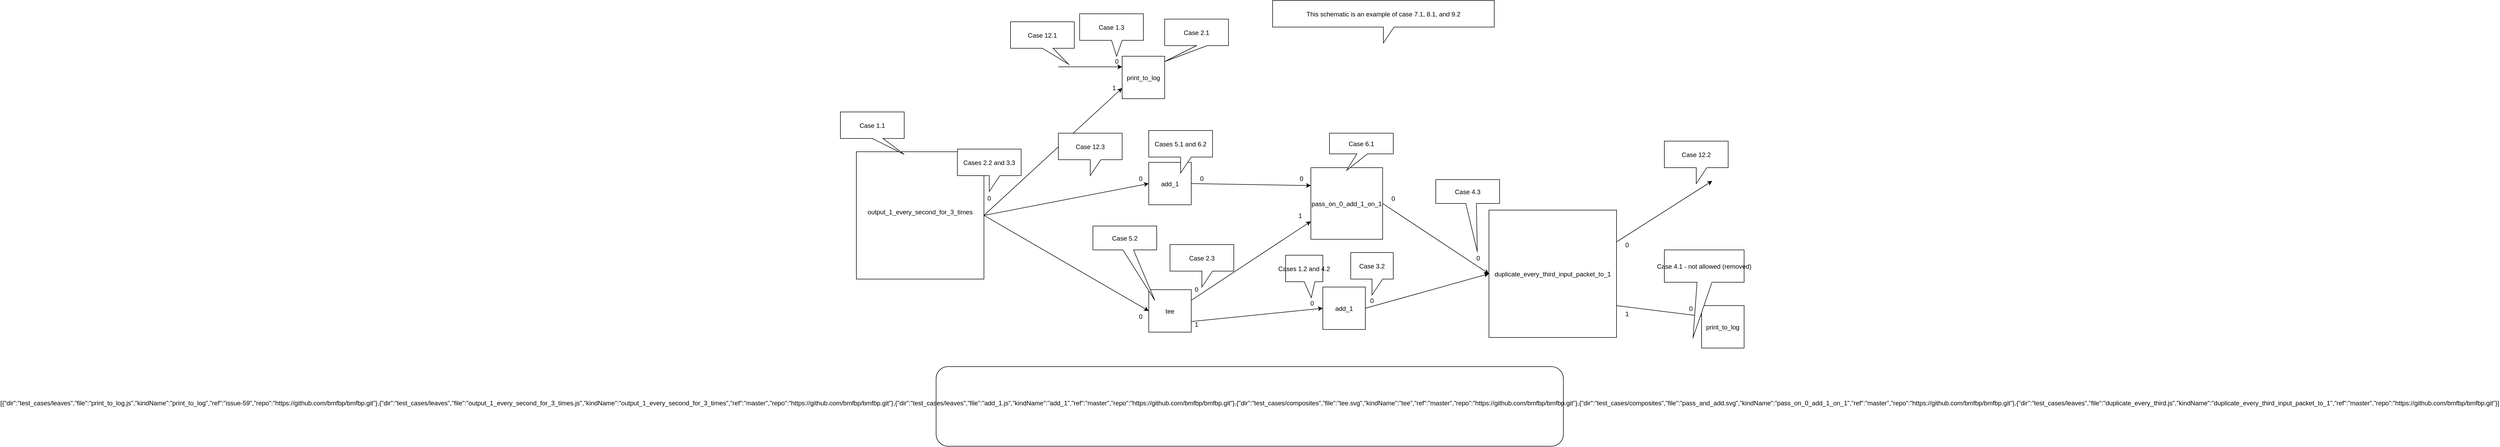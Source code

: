 <mxfile version="11.1.4" type="device"><diagram id="_S-DH6yLI3--pWGWU5D6" name="Page-1"><mxGraphModel dx="2806" dy="791" grid="1" gridSize="10" guides="1" tooltips="1" connect="1" arrows="1" fold="1" page="1" pageScale="1" pageWidth="850" pageHeight="1100" math="0" shadow="0"><root><mxCell id="0"/><mxCell id="1" parent="0"/><mxCell id="RI-CAPG64FW3WESEo1Lw-1" value="output_1_every_second_for_3_times&#10;" style="aspect=fixed;" parent="1" vertex="1"><mxGeometry x="40" y="315" width="240" height="240" as="geometry"/></mxCell><mxCell id="RI-CAPG64FW3WESEo1Lw-2" value="print_to_log" style="aspect=fixed;" parent="1" vertex="1"><mxGeometry x="540" y="135" width="80" height="80" as="geometry"/></mxCell><mxCell id="RI-CAPG64FW3WESEo1Lw-3" value="add_1" style="aspect=fixed;" parent="1" vertex="1"><mxGeometry x="590" y="335" width="80" height="80" as="geometry"/></mxCell><mxCell id="RI-CAPG64FW3WESEo1Lw-4" value="tee" style="aspect=fixed;" parent="1" vertex="1"><mxGeometry x="590" y="575" width="80" height="80" as="geometry"/></mxCell><mxCell id="RI-CAPG64FW3WESEo1Lw-5" value="pass_on_0_add_1_on_1" style="aspect=fixed;" parent="1" vertex="1"><mxGeometry x="895" y="345" width="135" height="135" as="geometry"/></mxCell><mxCell id="RI-CAPG64FW3WESEo1Lw-6" value="add_1" style="aspect=fixed;" parent="1" vertex="1"><mxGeometry x="917.5" y="570" width="80" height="80" as="geometry"/></mxCell><mxCell id="RI-CAPG64FW3WESEo1Lw-7" value="duplicate_every_third_input_packet_to_1" style="aspect=fixed;" parent="1" vertex="1"><mxGeometry x="1230" y="425" width="240" height="240" as="geometry"/></mxCell><mxCell id="RI-CAPG64FW3WESEo1Lw-8" value="" style="endArrow=classic;html=1;exitX=1;exitY=0.5;exitDx=0;exitDy=0;entryX=0;entryY=0.75;entryDx=0;entryDy=0;" parent="1" source="RI-CAPG64FW3WESEo1Lw-1" target="RI-CAPG64FW3WESEo1Lw-2" edge="1"><mxGeometry width="50" height="50" relative="1" as="geometry"><mxPoint x="280" y="305" as="sourcePoint"/><mxPoint x="330" y="255" as="targetPoint"/></mxGeometry></mxCell><mxCell id="RI-CAPG64FW3WESEo1Lw-9" value="" style="endArrow=classic;html=1;exitX=1;exitY=0.5;exitDx=0;exitDy=0;entryX=0;entryY=0.5;entryDx=0;entryDy=0;" parent="1" source="RI-CAPG64FW3WESEo1Lw-1" target="RI-CAPG64FW3WESEo1Lw-3" edge="1"><mxGeometry width="50" height="50" relative="1" as="geometry"><mxPoint x="290" y="365" as="sourcePoint"/><mxPoint x="400" y="235" as="targetPoint"/></mxGeometry></mxCell><mxCell id="RI-CAPG64FW3WESEo1Lw-10" value="" style="endArrow=classic;html=1;exitX=1;exitY=0.5;exitDx=0;exitDy=0;entryX=0;entryY=0.5;entryDx=0;entryDy=0;" parent="1" source="RI-CAPG64FW3WESEo1Lw-1" target="RI-CAPG64FW3WESEo1Lw-4" edge="1"><mxGeometry width="50" height="50" relative="1" as="geometry"><mxPoint x="300" y="375" as="sourcePoint"/><mxPoint x="410" y="245" as="targetPoint"/></mxGeometry></mxCell><mxCell id="RI-CAPG64FW3WESEo1Lw-11" value="" style="endArrow=classic;html=1;exitX=1;exitY=0.5;exitDx=0;exitDy=0;entryX=0;entryY=0.25;entryDx=0;entryDy=0;" parent="1" source="RI-CAPG64FW3WESEo1Lw-3" target="RI-CAPG64FW3WESEo1Lw-5" edge="1"><mxGeometry width="50" height="50" relative="1" as="geometry"><mxPoint x="310" y="385" as="sourcePoint"/><mxPoint x="420" y="255" as="targetPoint"/></mxGeometry></mxCell><mxCell id="RI-CAPG64FW3WESEo1Lw-12" value="" style="endArrow=classic;html=1;exitX=1;exitY=0.25;exitDx=0;exitDy=0;entryX=0;entryY=0.75;entryDx=0;entryDy=0;" parent="1" source="RI-CAPG64FW3WESEo1Lw-4" target="RI-CAPG64FW3WESEo1Lw-5" edge="1"><mxGeometry width="50" height="50" relative="1" as="geometry"><mxPoint x="320" y="395" as="sourcePoint"/><mxPoint x="430" y="265" as="targetPoint"/></mxGeometry></mxCell><mxCell id="RI-CAPG64FW3WESEo1Lw-13" value="" style="endArrow=classic;html=1;exitX=1;exitY=0.75;exitDx=0;exitDy=0;entryX=0;entryY=0.5;entryDx=0;entryDy=0;" parent="1" source="RI-CAPG64FW3WESEo1Lw-4" target="RI-CAPG64FW3WESEo1Lw-6" edge="1"><mxGeometry width="50" height="50" relative="1" as="geometry"><mxPoint x="330" y="405" as="sourcePoint"/><mxPoint x="440" y="275" as="targetPoint"/></mxGeometry></mxCell><mxCell id="RI-CAPG64FW3WESEo1Lw-14" value="" style="endArrow=classic;html=1;exitX=1;exitY=0.5;exitDx=0;exitDy=0;entryX=0;entryY=0.5;entryDx=0;entryDy=0;" parent="1" source="RI-CAPG64FW3WESEo1Lw-6" target="RI-CAPG64FW3WESEo1Lw-7" edge="1"><mxGeometry width="50" height="50" relative="1" as="geometry"><mxPoint x="340" y="415" as="sourcePoint"/><mxPoint x="450" y="285" as="targetPoint"/></mxGeometry></mxCell><mxCell id="RI-CAPG64FW3WESEo1Lw-15" value="" style="endArrow=classic;html=1;exitX=1;exitY=0.5;exitDx=0;exitDy=0;entryX=0;entryY=0.5;entryDx=0;entryDy=0;" parent="1" source="RI-CAPG64FW3WESEo1Lw-5" target="RI-CAPG64FW3WESEo1Lw-7" edge="1"><mxGeometry width="50" height="50" relative="1" as="geometry"><mxPoint x="350" y="425" as="sourcePoint"/><mxPoint x="460" y="295" as="targetPoint"/></mxGeometry></mxCell><mxCell id="RI-CAPG64FW3WESEo1Lw-16" value="" style="endArrow=classic;html=1;entryX=0;entryY=0.25;entryDx=0;entryDy=0;" parent="1" target="RI-CAPG64FW3WESEo1Lw-2" edge="1"><mxGeometry width="50" height="50" relative="1" as="geometry"><mxPoint x="420" y="155" as="sourcePoint"/><mxPoint x="470" y="305" as="targetPoint"/></mxGeometry></mxCell><mxCell id="RI-CAPG64FW3WESEo1Lw-17" value="" style="endArrow=classic;html=1;exitX=1;exitY=0.25;exitDx=0;exitDy=0;" parent="1" source="RI-CAPG64FW3WESEo1Lw-7" edge="1"><mxGeometry width="50" height="50" relative="1" as="geometry"><mxPoint x="1350" y="480" as="sourcePoint"/><mxPoint x="1650" y="370" as="targetPoint"/></mxGeometry></mxCell><mxCell id="RI-CAPG64FW3WESEo1Lw-18" value="Cases 2.2 and 3.3" style="shape=callout;perimeter=calloutPerimeter;" parent="1" vertex="1"><mxGeometry x="230" y="310" width="120" height="80" as="geometry"/></mxCell><mxCell id="RI-CAPG64FW3WESEo1Lw-19" value="0" style="text;html=1;strokeColor=none;fillColor=none;align=center;verticalAlign=middle;whiteSpace=wrap;rounded=0;" parent="1" vertex="1"><mxGeometry x="270" y="392.5" width="40" height="20" as="geometry"/></mxCell><mxCell id="RI-CAPG64FW3WESEo1Lw-20" value="0" style="text;html=1;strokeColor=none;fillColor=none;align=center;verticalAlign=middle;whiteSpace=wrap;rounded=0;" parent="1" vertex="1"><mxGeometry x="510" y="135" width="40" height="20" as="geometry"/></mxCell><mxCell id="RI-CAPG64FW3WESEo1Lw-21" value="1" style="text;html=1;strokeColor=none;fillColor=none;align=center;verticalAlign=middle;whiteSpace=wrap;rounded=0;" parent="1" vertex="1"><mxGeometry x="505" y="185" width="40" height="20" as="geometry"/></mxCell><mxCell id="RI-CAPG64FW3WESEo1Lw-22" value="0" style="text;strokeColor=none;fillColor=none;align=center;verticalAlign=middle;rounded=0;" parent="1" vertex="1"><mxGeometry x="555" y="355" width="40" height="20" as="geometry"/></mxCell><mxCell id="RI-CAPG64FW3WESEo1Lw-23" value="0" style="text;strokeColor=none;fillColor=none;align=center;verticalAlign=middle;rounded=0;" parent="1" vertex="1"><mxGeometry x="555" y="615" width="40" height="20" as="geometry"/></mxCell><mxCell id="RI-CAPG64FW3WESEo1Lw-24" value="0" style="text;strokeColor=none;fillColor=none;align=center;verticalAlign=middle;rounded=0;" parent="1" vertex="1"><mxGeometry x="670" y="355" width="40" height="20" as="geometry"/></mxCell><mxCell id="RI-CAPG64FW3WESEo1Lw-25" value="0" style="text;strokeColor=none;fillColor=none;align=center;verticalAlign=middle;rounded=0;" parent="1" vertex="1"><mxGeometry x="857.5" y="355" width="40" height="20" as="geometry"/></mxCell><mxCell id="RI-CAPG64FW3WESEo1Lw-26" value="1" style="text;strokeColor=none;fillColor=none;align=center;verticalAlign=middle;rounded=0;" parent="1" vertex="1"><mxGeometry x="855" y="425" width="40" height="20" as="geometry"/></mxCell><mxCell id="RI-CAPG64FW3WESEo1Lw-27" value="0" style="text;strokeColor=none;fillColor=none;align=center;verticalAlign=middle;rounded=0;" parent="1" vertex="1"><mxGeometry x="877.5" y="590" width="40" height="20" as="geometry"/></mxCell><mxCell id="RI-CAPG64FW3WESEo1Lw-28" value="0" style="text;strokeColor=none;fillColor=none;align=center;verticalAlign=middle;rounded=0;" parent="1" vertex="1"><mxGeometry x="1190" y="505" width="40" height="20" as="geometry"/></mxCell><mxCell id="RI-CAPG64FW3WESEo1Lw-29" value="0" style="text;strokeColor=none;fillColor=none;align=center;verticalAlign=middle;rounded=0;" parent="1" vertex="1"><mxGeometry x="1470" y="480" width="40" height="20" as="geometry"/></mxCell><mxCell id="RI-CAPG64FW3WESEo1Lw-30" value="0" style="text;html=1;strokeColor=none;fillColor=none;align=center;verticalAlign=middle;whiteSpace=wrap;rounded=0;" parent="1" vertex="1"><mxGeometry x="660" y="565" width="40" height="20" as="geometry"/></mxCell><mxCell id="RI-CAPG64FW3WESEo1Lw-31" value="1" style="text;strokeColor=none;fillColor=none;align=center;verticalAlign=middle;rounded=0;" parent="1" vertex="1"><mxGeometry x="660" y="630" width="40" height="20" as="geometry"/></mxCell><mxCell id="RI-CAPG64FW3WESEo1Lw-32" value="0" style="text;strokeColor=none;fillColor=none;align=center;verticalAlign=middle;rounded=0;" parent="1" vertex="1"><mxGeometry x="1030" y="392.5" width="40" height="20" as="geometry"/></mxCell><mxCell id="RI-CAPG64FW3WESEo1Lw-33" value="0" style="text;strokeColor=none;fillColor=none;align=center;verticalAlign=middle;rounded=0;" parent="1" vertex="1"><mxGeometry x="990" y="585" width="40" height="20" as="geometry"/></mxCell><mxCell id="RI-CAPG64FW3WESEo1Lw-34" value="Case 1.3" style="shape=callout;perimeter=calloutPerimeter;position2=0.58;" parent="1" vertex="1"><mxGeometry x="460" y="55" width="120" height="80" as="geometry"/></mxCell><mxCell id="RI-CAPG64FW3WESEo1Lw-35" value="Cases 5.1 and 6.2" style="shape=callout;perimeter=calloutPerimeter;" parent="1" vertex="1"><mxGeometry x="590" y="275" width="120" height="80" as="geometry"/></mxCell><mxCell id="RI-CAPG64FW3WESEo1Lw-36" value="Case 6.1" style="shape=callout;perimeter=calloutPerimeter;position2=0.27;size=31;position=0.43;" parent="1" vertex="1"><mxGeometry x="930" y="280" width="120" height="70" as="geometry"/></mxCell><mxCell id="RI-CAPG64FW3WESEo1Lw-37" value="Case 2.3" style="shape=callout;perimeter=calloutPerimeter;" parent="1" vertex="1"><mxGeometry x="630" y="490" width="120" height="80" as="geometry"/></mxCell><mxCell id="RI-CAPG64FW3WESEo1Lw-38" value="Case 4.3" style="shape=callout;perimeter=calloutPerimeter;position2=0.65;size=90;position=0.47;" parent="1" vertex="1"><mxGeometry x="1130" y="367.5" width="120" height="135" as="geometry"/></mxCell><mxCell id="RI-CAPG64FW3WESEo1Lw-39" value="Case 12.2" style="shape=callout;perimeter=calloutPerimeter;" parent="1" vertex="1"><mxGeometry x="1560" y="295" width="120" height="80" as="geometry"/></mxCell><mxCell id="RI-CAPG64FW3WESEo1Lw-40" value="Case 3.2" style="shape=callout;perimeter=calloutPerimeter;" parent="1" vertex="1"><mxGeometry x="970" y="505" width="80" height="80" as="geometry"/></mxCell><mxCell id="RI-CAPG64FW3WESEo1Lw-41" value="Cases 1.2 and 4.2" style="shape=callout;perimeter=calloutPerimeter;position2=0.69;" parent="1" vertex="1"><mxGeometry x="847.5" y="510" width="70" height="80" as="geometry"/></mxCell><mxCell id="RI-CAPG64FW3WESEo1Lw-42" value="Case 2.1" style="shape=callout;perimeter=calloutPerimeter;position2=0;" parent="1" vertex="1"><mxGeometry x="620" y="65" width="120" height="80" as="geometry"/></mxCell><mxCell id="RI-CAPG64FW3WESEo1Lw-43" value="Case 1.1" style="shape=callout;perimeter=calloutPerimeter;position2=1;" parent="1" vertex="1"><mxGeometry x="10" y="240" width="120" height="80" as="geometry"/></mxCell><mxCell id="RI-CAPG64FW3WESEo1Lw-44" value="Case 5.2" style="shape=callout;perimeter=calloutPerimeter;position2=0.97;size=95;position=0.47;" parent="1" vertex="1"><mxGeometry x="485" y="455" width="120" height="140" as="geometry"/></mxCell><mxCell id="RI-CAPG64FW3WESEo1Lw-45" value="" style="endArrow=classic;html=1;exitX=1;exitY=0.75;exitDx=0;exitDy=0;entryX=0;entryY=0.25;entryDx=0;entryDy=0;" parent="1" source="RI-CAPG64FW3WESEo1Lw-7" target="RI-CAPG64FW3WESEo1Lw-49" edge="1"><mxGeometry width="50" height="50" relative="1" as="geometry"><mxPoint x="1320" y="455" as="sourcePoint"/><mxPoint x="1410" y="490" as="targetPoint"/></mxGeometry></mxCell><mxCell id="RI-CAPG64FW3WESEo1Lw-46" value="1" style="text;strokeColor=none;fillColor=none;align=center;verticalAlign=middle;rounded=0;" parent="1" vertex="1"><mxGeometry x="1470" y="610" width="40" height="20" as="geometry"/></mxCell><mxCell id="RI-CAPG64FW3WESEo1Lw-47" value="This schematic is an example of case 7.1, 8.1, and 9.2" style="shape=callout;perimeter=calloutPerimeter;" parent="1" vertex="1"><mxGeometry x="823" y="30" width="417" height="80" as="geometry"/></mxCell><mxCell id="RI-CAPG64FW3WESEo1Lw-48" value="[{&quot;dir&quot;:&quot;test_cases/leaves&quot;,&quot;file&quot;:&quot;print_to_log.js&quot;,&quot;kindName&quot;:&quot;print_to_log&quot;,&quot;ref&quot;:&quot;issue-59&quot;,&quot;repo&quot;:&quot;https://github.com/bmfbp/bmfbp.git&quot;},{&quot;dir&quot;:&quot;test_cases/leaves&quot;,&quot;file&quot;:&quot;output_1_every_second_for_3_times.js&quot;,&quot;kindName&quot;:&quot;output_1_every_second_for_3_times&quot;,&quot;ref&quot;:&quot;master&quot;,&quot;repo&quot;:&quot;https://github.com/bmfbp/bmfbp.git&quot;},{&quot;dir&quot;:&quot;test_cases/leaves&quot;,&quot;file&quot;:&quot;add_1.js&quot;,&quot;kindName&quot;:&quot;add_1&quot;,&quot;ref&quot;:&quot;master&quot;,&quot;repo&quot;:&quot;https://github.com/bmfbp/bmfbp.git&quot;},{&quot;dir&quot;:&quot;test_cases/composites&quot;,&quot;file&quot;:&quot;tee.svg&quot;,&quot;kindName&quot;:&quot;tee&quot;,&quot;ref&quot;:&quot;master&quot;,&quot;repo&quot;:&quot;https://github.com/bmfbp/bmfbp.git&quot;},{&quot;dir&quot;:&quot;test_cases/composites&quot;,&quot;file&quot;:&quot;pass_and_add.svg&quot;,&quot;kindName&quot;:&quot;pass_on_0_add_1_on_1&quot;,&quot;ref&quot;:&quot;master&quot;,&quot;repo&quot;:&quot;https://github.com/bmfbp/bmfbp.git&quot;},{&quot;dir&quot;:&quot;test_cases/leaves&quot;,&quot;file&quot;:&quot;duplicate_every_third.js&quot;,&quot;kindName&quot;:&quot;duplicate_every_third_input_packet_to_1&quot;,&quot;ref&quot;:&quot;master&quot;,&quot;repo&quot;:&quot;https://github.com/bmfbp/bmfbp.git&quot;}]&#10;" style="rounded=1;" parent="1" vertex="1"><mxGeometry x="190" y="720" width="1180" height="150" as="geometry"/></mxCell><mxCell id="RI-CAPG64FW3WESEo1Lw-49" value="print_to_log" style="aspect=fixed;" parent="1" vertex="1"><mxGeometry x="1630" y="605" width="80" height="80" as="geometry"/></mxCell><mxCell id="RI-CAPG64FW3WESEo1Lw-50" value="0" style="text;strokeColor=none;fillColor=none;align=center;verticalAlign=middle;rounded=0;" parent="1" vertex="1"><mxGeometry x="1590" y="600" width="40" height="20" as="geometry"/></mxCell><mxCell id="RI-CAPG64FW3WESEo1Lw-51" value="Case 4.1 - not allowed (removed)" style="shape=callout;perimeter=calloutPerimeter;position2=0.36;base=28;size=104;position=0.41;" parent="1" vertex="1"><mxGeometry x="1560" y="500" width="150" height="165" as="geometry"/></mxCell><mxCell id="RI-CAPG64FW3WESEo1Lw-52" value="Case 12.3" style="shape=callout;perimeter=calloutPerimeter;" parent="1" vertex="1"><mxGeometry x="420" y="280" width="120" height="80" as="geometry"/></mxCell><mxCell id="RI-CAPG64FW3WESEo1Lw-53" value="Case 12.1" style="shape=callout;perimeter=calloutPerimeter;position2=0.91;" parent="1" vertex="1"><mxGeometry x="330" y="70" width="120" height="80" as="geometry"/></mxCell></root></mxGraphModel></diagram></mxfile>